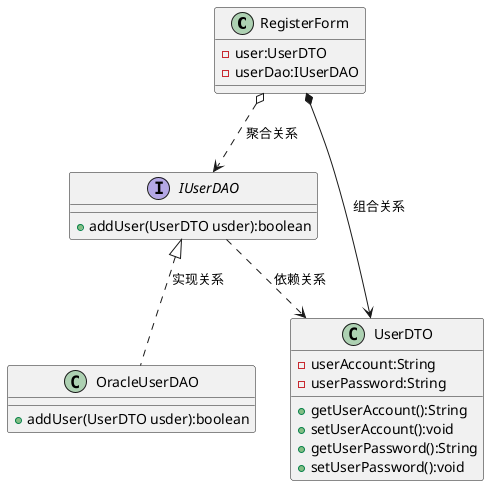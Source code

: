 @startuml 类图实例
Class RegisterForm{
    - user:UserDTO
    - userDao:IUserDAO
}


interface IUserDAO{
    + addUser(UserDTO usder):boolean
}

Class OracleUserDAO{
    + addUser(UserDTO usder):boolean
}
Class UserDTO{
    - userAccount:String
    - userPassword:String
    + getUserAccount():String
    + setUserAccount():void
    + getUserPassword():String
    + setUserPassword():void
}
RegisterForm *-->  UserDTO :组合关系
RegisterForm o..> IUserDAO :聚合关系
IUserDAO ..> UserDTO : 依赖关系
IUserDAO <|.. OracleUserDAO : 实现关系

' note on 组合关系 “111”
@enduml